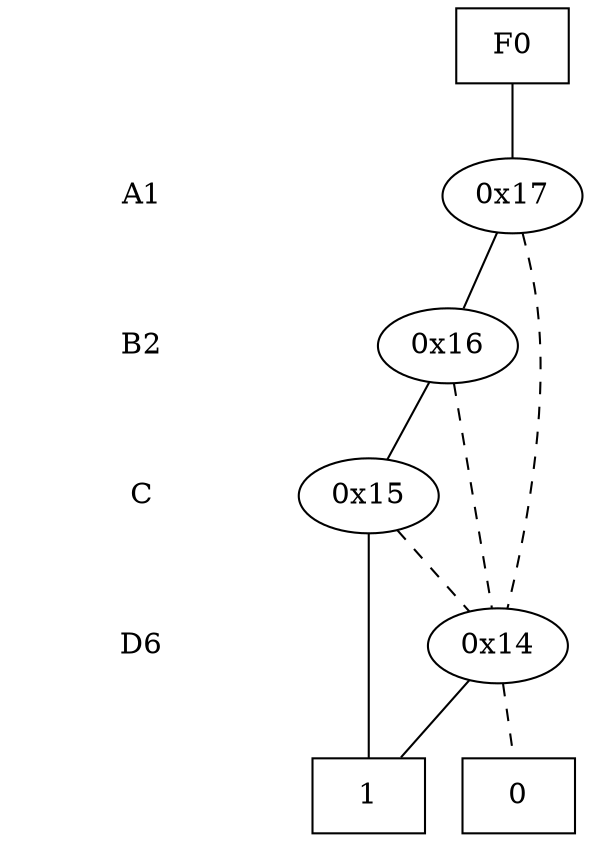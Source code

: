 digraph "DD" {
size = "7.5,10"
center = true;
edge [dir = none];
{ node [shape = plaintext];
  edge [style = invis];
  "CONST NODES" [style = invis];
" A1 " -> " B2 " -> " C " -> " D6 " -> "CONST NODES"; 
}
{ rank = same; node [shape = box]; edge [style = invis];
"F0"; }
{ rank = same; " A1 ";
"0x17";
}
{ rank = same; " B2 ";
"0x16";
}
{ rank = same; " C ";
"0x15";
}
{ rank = same; " D6 ";
"0x14";
}
{ rank = same; "CONST NODES";
{ node [shape = box]; "0x6";
"0x5";
}
}
"F0" -> "0x17" [style = solid];
"0x17" -> "0x16";
"0x17" -> "0x14" [style = dashed];
"0x16" -> "0x15";
"0x16" -> "0x14" [style = dashed];
"0x15" -> "0x5";
"0x15" -> "0x14" [style = dashed];
"0x14" -> "0x5";
"0x14" -> "0x6" [style = dashed];
"0x6" [label = "0"];
"0x5" [label = "1"];
}
